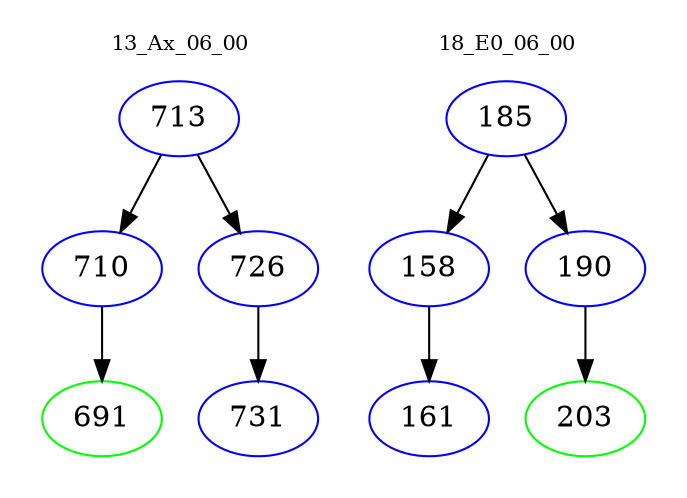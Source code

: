 digraph{
subgraph cluster_0 {
color = white
label = "13_Ax_06_00";
fontsize=10;
T0_713 [label="713", color="blue"]
T0_713 -> T0_710 [color="black"]
T0_710 [label="710", color="blue"]
T0_710 -> T0_691 [color="black"]
T0_691 [label="691", color="green"]
T0_713 -> T0_726 [color="black"]
T0_726 [label="726", color="blue"]
T0_726 -> T0_731 [color="black"]
T0_731 [label="731", color="blue"]
}
subgraph cluster_1 {
color = white
label = "18_E0_06_00";
fontsize=10;
T1_185 [label="185", color="blue"]
T1_185 -> T1_158 [color="black"]
T1_158 [label="158", color="blue"]
T1_158 -> T1_161 [color="black"]
T1_161 [label="161", color="blue"]
T1_185 -> T1_190 [color="black"]
T1_190 [label="190", color="blue"]
T1_190 -> T1_203 [color="black"]
T1_203 [label="203", color="green"]
}
}
